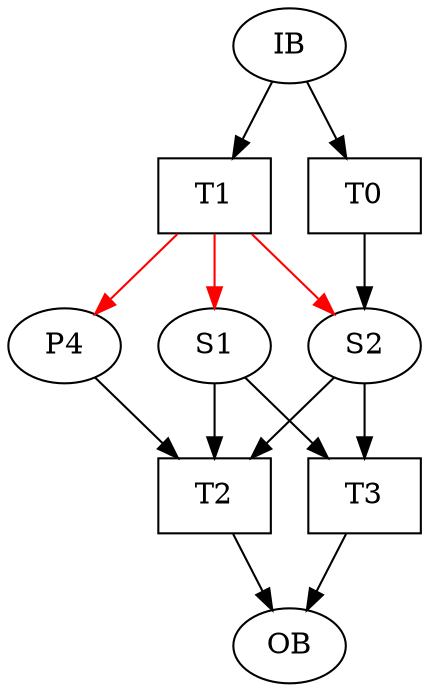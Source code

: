 digraph output {
	IB [color=black]
	OB [color=black]
	P4 [color=black]
	S1 [color=black]
	S2 [color=black]
	T0 [shape=box]
	T1 [shape=box]
	T2 [shape=box]
	T3 [shape=box]
	IB -> T0
	IB -> T1
	T2 -> OB [color=black]
	T3 -> OB [color=black]
	T1 -> P4 [color=red]
	P4 -> T2
	T1 -> S1 [color=red]
	S1 -> T2
	S1 -> T3
	T0 -> S2 [color=black]
	T1 -> S2 [color=red]
	S2 -> T2
	S2 -> T3
}
